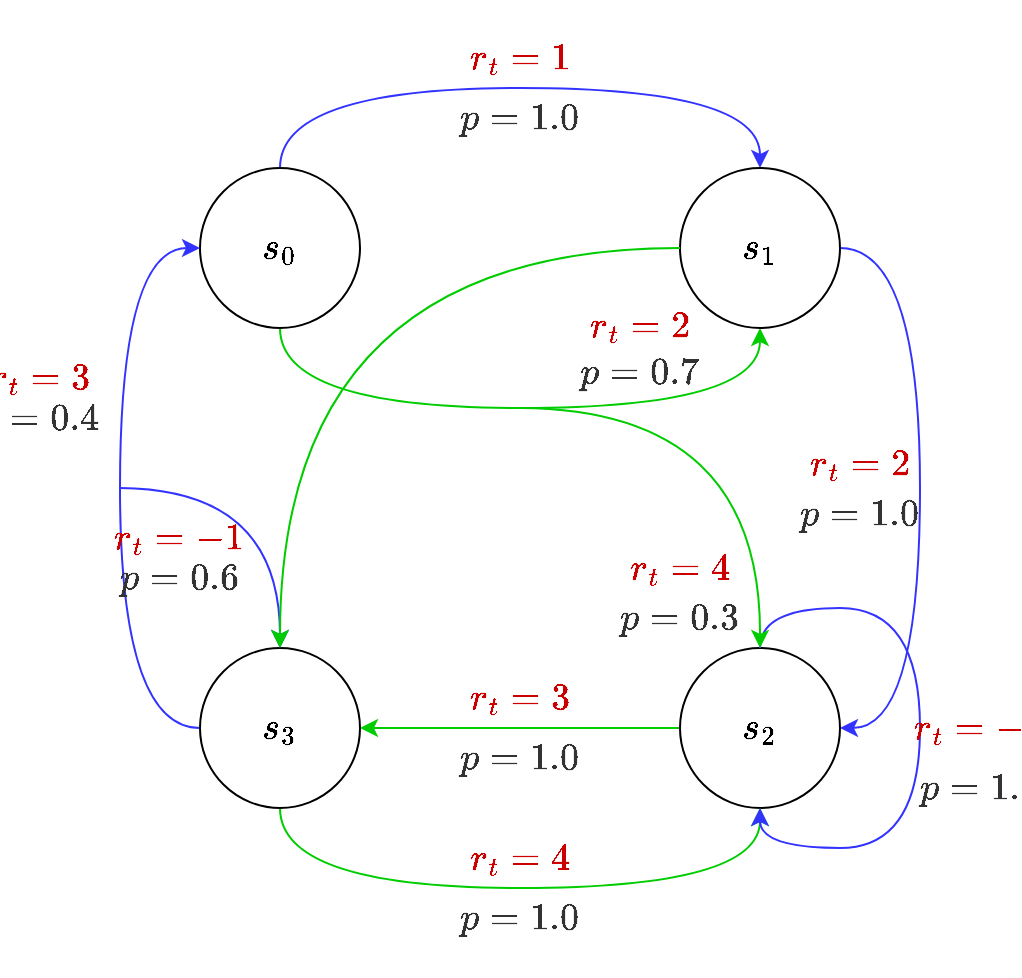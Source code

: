 <mxfile version="10.6.7" type="device"><diagram id="HSeTKRgi9B1MOaEuJwo-" name="Page-1"><mxGraphModel dx="918" dy="6578" grid="1" gridSize="10" guides="1" tooltips="1" connect="1" arrows="1" fold="1" page="1" pageScale="1" pageWidth="1200" pageHeight="6000" math="1" shadow="0"><root><mxCell id="0"/><mxCell id="1" parent="0"/><mxCell id="5TrVRTxbu1pX_u_RHuh5-13" style="edgeStyle=orthogonalEdgeStyle;rounded=0;orthogonalLoop=1;jettySize=auto;html=1;exitX=0.5;exitY=0;exitDx=0;exitDy=0;entryX=0.5;entryY=0;entryDx=0;entryDy=0;fontSize=16;curved=1;strokeColor=#3333FF;" edge="1" parent="1" source="5TrVRTxbu1pX_u_RHuh5-1" target="5TrVRTxbu1pX_u_RHuh5-2"><mxGeometry relative="1" as="geometry"><Array as="points"><mxPoint x="160"/><mxPoint x="400"/></Array></mxGeometry></mxCell><mxCell id="5TrVRTxbu1pX_u_RHuh5-14" style="edgeStyle=orthogonalEdgeStyle;curved=1;rounded=0;orthogonalLoop=1;jettySize=auto;html=1;entryX=0.5;entryY=1;entryDx=0;entryDy=0;fontSize=16;exitX=0.5;exitY=1;exitDx=0;exitDy=0;strokeColor=#00CC00;" edge="1" parent="1" source="5TrVRTxbu1pX_u_RHuh5-1" target="5TrVRTxbu1pX_u_RHuh5-2"><mxGeometry relative="1" as="geometry"><Array as="points"><mxPoint x="160" y="160"/><mxPoint x="400" y="160"/></Array></mxGeometry></mxCell><mxCell id="5TrVRTxbu1pX_u_RHuh5-1" value="$$s_0$$" style="ellipse;whiteSpace=wrap;html=1;aspect=fixed;fontSize=16;" vertex="1" parent="1"><mxGeometry x="120" y="40" width="80" height="80" as="geometry"/></mxCell><mxCell id="5TrVRTxbu1pX_u_RHuh5-16" style="edgeStyle=orthogonalEdgeStyle;curved=1;rounded=0;orthogonalLoop=1;jettySize=auto;html=1;entryX=1;entryY=0.5;entryDx=0;entryDy=0;fontSize=16;exitX=1;exitY=0.5;exitDx=0;exitDy=0;strokeColor=#3333FF;" edge="1" parent="1" source="5TrVRTxbu1pX_u_RHuh5-2" target="5TrVRTxbu1pX_u_RHuh5-3"><mxGeometry relative="1" as="geometry"><Array as="points"><mxPoint x="480" y="80"/><mxPoint x="480" y="320"/></Array></mxGeometry></mxCell><mxCell id="5TrVRTxbu1pX_u_RHuh5-2" value="$$s_1$$" style="ellipse;whiteSpace=wrap;html=1;aspect=fixed;fontSize=16;" vertex="1" parent="1"><mxGeometry x="360" y="40" width="80" height="80" as="geometry"/></mxCell><mxCell id="5TrVRTxbu1pX_u_RHuh5-25" style="edgeStyle=orthogonalEdgeStyle;curved=1;rounded=0;orthogonalLoop=1;jettySize=auto;html=1;exitX=0;exitY=0.5;exitDx=0;exitDy=0;entryX=1;entryY=0.5;entryDx=0;entryDy=0;fontSize=16;strokeColor=#00CC00;" edge="1" parent="1" source="5TrVRTxbu1pX_u_RHuh5-3" target="5TrVRTxbu1pX_u_RHuh5-4"><mxGeometry relative="1" as="geometry"/></mxCell><mxCell id="5TrVRTxbu1pX_u_RHuh5-3" value="$$s_2$$" style="ellipse;whiteSpace=wrap;html=1;aspect=fixed;fontSize=16;" vertex="1" parent="1"><mxGeometry x="360" y="280" width="80" height="80" as="geometry"/></mxCell><mxCell id="5TrVRTxbu1pX_u_RHuh5-26" style="edgeStyle=orthogonalEdgeStyle;curved=1;rounded=0;orthogonalLoop=1;jettySize=auto;html=1;exitX=0;exitY=0.5;exitDx=0;exitDy=0;entryX=0;entryY=0.5;entryDx=0;entryDy=0;fontSize=16;strokeColor=#3333FF;" edge="1" parent="1" source="5TrVRTxbu1pX_u_RHuh5-4" target="5TrVRTxbu1pX_u_RHuh5-1"><mxGeometry relative="1" as="geometry"><Array as="points"><mxPoint x="80" y="320"/><mxPoint x="80" y="80"/></Array></mxGeometry></mxCell><mxCell id="5TrVRTxbu1pX_u_RHuh5-28" style="edgeStyle=orthogonalEdgeStyle;curved=1;rounded=0;orthogonalLoop=1;jettySize=auto;html=1;entryX=0.5;entryY=1;entryDx=0;entryDy=0;fontSize=16;exitX=0.5;exitY=1;exitDx=0;exitDy=0;strokeColor=#00CC00;" edge="1" parent="1" source="5TrVRTxbu1pX_u_RHuh5-4" target="5TrVRTxbu1pX_u_RHuh5-3"><mxGeometry relative="1" as="geometry"><Array as="points"><mxPoint x="160" y="400"/><mxPoint x="400" y="400"/></Array></mxGeometry></mxCell><mxCell id="5TrVRTxbu1pX_u_RHuh5-4" value="$$s_3$$" style="ellipse;whiteSpace=wrap;html=1;aspect=fixed;fontSize=16;" vertex="1" parent="1"><mxGeometry x="120" y="280" width="80" height="80" as="geometry"/></mxCell><mxCell id="5TrVRTxbu1pX_u_RHuh5-24" style="edgeStyle=orthogonalEdgeStyle;curved=1;rounded=0;orthogonalLoop=1;jettySize=auto;html=1;exitX=0.5;exitY=0;exitDx=0;exitDy=0;entryX=0.5;entryY=1;entryDx=0;entryDy=0;fontSize=16;strokeColor=#3333FF;" edge="1" parent="1" source="5TrVRTxbu1pX_u_RHuh5-3" target="5TrVRTxbu1pX_u_RHuh5-3"><mxGeometry relative="1" as="geometry"><Array as="points"><mxPoint x="400" y="260"/><mxPoint x="480" y="260"/><mxPoint x="480" y="380"/><mxPoint x="400" y="380"/></Array></mxGeometry></mxCell><mxCell id="5TrVRTxbu1pX_u_RHuh5-29" value="" style="endArrow=classic;html=1;strokeColor=#00CC00;fontSize=16;edgeStyle=orthogonalEdgeStyle;curved=1;" edge="1" parent="1"><mxGeometry width="50" height="50" relative="1" as="geometry"><mxPoint x="280" y="160" as="sourcePoint"/><mxPoint x="400" y="280" as="targetPoint"/></mxGeometry></mxCell><mxCell id="5TrVRTxbu1pX_u_RHuh5-30" value="" style="endArrow=classic;html=1;strokeColor=#3333FF;fontSize=16;entryX=0.5;entryY=0;entryDx=0;entryDy=0;edgeStyle=orthogonalEdgeStyle;curved=1;" edge="1" parent="1" target="5TrVRTxbu1pX_u_RHuh5-4"><mxGeometry width="50" height="50" relative="1" as="geometry"><mxPoint x="80" y="200" as="sourcePoint"/><mxPoint x="130" y="420" as="targetPoint"/></mxGeometry></mxCell><mxCell id="5TrVRTxbu1pX_u_RHuh5-19" style="edgeStyle=orthogonalEdgeStyle;curved=1;rounded=0;orthogonalLoop=1;jettySize=auto;html=1;exitX=0;exitY=0.5;exitDx=0;exitDy=0;entryX=0.5;entryY=0;entryDx=0;entryDy=0;fontSize=16;strokeColor=#00CC00;" edge="1" parent="1" source="5TrVRTxbu1pX_u_RHuh5-2" target="5TrVRTxbu1pX_u_RHuh5-4"><mxGeometry relative="1" as="geometry"/></mxCell><mxCell id="5TrVRTxbu1pX_u_RHuh5-36" value="&lt;font style=&quot;font-size: 16px;&quot; color=&quot;#CC0000&quot;&gt;$$r_t = 3$$&lt;/font&gt;" style="text;html=1;strokeColor=none;fillColor=none;align=center;verticalAlign=middle;whiteSpace=wrap;rounded=0;fontSize=16;" vertex="1" parent="1"><mxGeometry x="20" y="130" width="40" height="30" as="geometry"/></mxCell><mxCell id="5TrVRTxbu1pX_u_RHuh5-45" value="&lt;font style=&quot;font-size: 16px;&quot; color=&quot;#CC0000&quot;&gt;$$r_t = -1$$&lt;/font&gt;" style="text;html=1;strokeColor=none;fillColor=none;align=center;verticalAlign=middle;whiteSpace=wrap;rounded=0;fontSize=16;" vertex="1" parent="1"><mxGeometry x="90" y="210" width="40" height="30" as="geometry"/></mxCell><mxCell id="5TrVRTxbu1pX_u_RHuh5-46" value="&lt;font style=&quot;font-size: 16px;&quot; color=&quot;#CC0000&quot;&gt;$$r_t = 1$$&lt;/font&gt;" style="text;html=1;strokeColor=none;fillColor=none;align=center;verticalAlign=middle;whiteSpace=wrap;rounded=0;fontSize=16;" vertex="1" parent="1"><mxGeometry x="260" y="-30" width="40" height="30" as="geometry"/></mxCell><mxCell id="5TrVRTxbu1pX_u_RHuh5-47" value="&lt;font style=&quot;font-size: 16px;&quot; color=&quot;#CC0000&quot;&gt;$$r_t = 2$$&lt;/font&gt;" style="text;html=1;strokeColor=none;fillColor=none;align=center;verticalAlign=middle;whiteSpace=wrap;rounded=0;fontSize=16;" vertex="1" parent="1"><mxGeometry x="320" y="104" width="40" height="30" as="geometry"/></mxCell><mxCell id="5TrVRTxbu1pX_u_RHuh5-48" value="&lt;font style=&quot;font-size: 16px;&quot; color=&quot;#CC0000&quot;&gt;$$r_t = 4$$&lt;/font&gt;" style="text;html=1;strokeColor=none;fillColor=none;align=center;verticalAlign=middle;whiteSpace=wrap;rounded=0;fontSize=16;" vertex="1" parent="1"><mxGeometry x="340" y="225" width="40" height="30" as="geometry"/></mxCell><mxCell id="5TrVRTxbu1pX_u_RHuh5-49" value="&lt;font style=&quot;font-size: 16px;&quot; color=&quot;#CC0000&quot;&gt;$$r_t = 2$$&lt;/font&gt;" style="text;html=1;strokeColor=none;fillColor=none;align=center;verticalAlign=middle;whiteSpace=wrap;rounded=0;fontSize=16;" vertex="1" parent="1"><mxGeometry x="430" y="172.5" width="40" height="30" as="geometry"/></mxCell><mxCell id="5TrVRTxbu1pX_u_RHuh5-50" value="&lt;font style=&quot;font-size: 16px;&quot; color=&quot;#CC0000&quot;&gt;$$r_t = -1$$&lt;/font&gt;" style="text;html=1;strokeColor=none;fillColor=none;align=center;verticalAlign=middle;whiteSpace=wrap;rounded=0;fontSize=16;" vertex="1" parent="1"><mxGeometry x="490" y="305" width="40" height="30" as="geometry"/></mxCell><mxCell id="5TrVRTxbu1pX_u_RHuh5-51" value="&lt;font style=&quot;font-size: 16px;&quot; color=&quot;#CC0000&quot;&gt;$$r_t = 3$$&lt;/font&gt;" style="text;html=1;strokeColor=none;fillColor=none;align=center;verticalAlign=middle;whiteSpace=wrap;rounded=0;fontSize=16;" vertex="1" parent="1"><mxGeometry x="260" y="290" width="40" height="30" as="geometry"/></mxCell><mxCell id="5TrVRTxbu1pX_u_RHuh5-52" value="&lt;font style=&quot;font-size: 16px;&quot; color=&quot;#CC0000&quot;&gt;$$r_t = 4$$&lt;/font&gt;" style="text;html=1;strokeColor=none;fillColor=none;align=center;verticalAlign=middle;whiteSpace=wrap;rounded=0;fontSize=16;" vertex="1" parent="1"><mxGeometry x="260" y="370" width="40" height="30" as="geometry"/></mxCell><mxCell id="5TrVRTxbu1pX_u_RHuh5-54" value="&lt;font style=&quot;font-size: 16px;&quot; color=&quot;#333333&quot;&gt;$$p = 0.4$$&lt;/font&gt;" style="text;html=1;strokeColor=none;fillColor=none;align=center;verticalAlign=middle;whiteSpace=wrap;rounded=0;fontSize=16;" vertex="1" parent="1"><mxGeometry x="20" y="150" width="40" height="30" as="geometry"/></mxCell><mxCell id="5TrVRTxbu1pX_u_RHuh5-55" value="&lt;font style=&quot;font-size: 16px;&quot; color=&quot;#333333&quot;&gt;$$p = 0.6$$&lt;/font&gt;" style="text;html=1;strokeColor=none;fillColor=none;align=center;verticalAlign=middle;whiteSpace=wrap;rounded=0;fontSize=16;" vertex="1" parent="1"><mxGeometry x="90" y="230" width="40" height="30" as="geometry"/></mxCell><mxCell id="5TrVRTxbu1pX_u_RHuh5-59" value="&lt;font style=&quot;font-size: 16px;&quot; color=&quot;#333333&quot;&gt;$$p = 1.0$$&lt;/font&gt;" style="text;html=1;strokeColor=none;fillColor=none;align=center;verticalAlign=middle;whiteSpace=wrap;rounded=0;fontSize=16;" vertex="1" parent="1"><mxGeometry x="260" width="40" height="30" as="geometry"/></mxCell><mxCell id="5TrVRTxbu1pX_u_RHuh5-60" value="&lt;font style=&quot;font-size: 16px;&quot; color=&quot;#333333&quot;&gt;$$p = 1.0$$&lt;/font&gt;" style="text;html=1;strokeColor=none;fillColor=none;align=center;verticalAlign=middle;whiteSpace=wrap;rounded=0;fontSize=16;" vertex="1" parent="1"><mxGeometry x="430" y="197.5" width="40" height="30" as="geometry"/></mxCell><mxCell id="5TrVRTxbu1pX_u_RHuh5-61" value="&lt;font style=&quot;font-size: 16px;&quot; color=&quot;#333333&quot;&gt;$$p = 1.0$$&lt;/font&gt;" style="text;html=1;strokeColor=none;fillColor=none;align=center;verticalAlign=middle;whiteSpace=wrap;rounded=0;fontSize=16;" vertex="1" parent="1"><mxGeometry x="490" y="335" width="40" height="30" as="geometry"/></mxCell><mxCell id="5TrVRTxbu1pX_u_RHuh5-62" value="&lt;font style=&quot;font-size: 16px;&quot; color=&quot;#333333&quot;&gt;$$p = 1.0$$&lt;/font&gt;" style="text;html=1;strokeColor=none;fillColor=none;align=center;verticalAlign=middle;whiteSpace=wrap;rounded=0;fontSize=16;" vertex="1" parent="1"><mxGeometry x="260" y="320" width="40" height="30" as="geometry"/></mxCell><mxCell id="5TrVRTxbu1pX_u_RHuh5-63" value="&lt;font style=&quot;font-size: 16px;&quot; color=&quot;#333333&quot;&gt;$$p = 1.0$$&lt;/font&gt;" style="text;html=1;strokeColor=none;fillColor=none;align=center;verticalAlign=middle;whiteSpace=wrap;rounded=0;fontSize=16;" vertex="1" parent="1"><mxGeometry x="260" y="400" width="40" height="30" as="geometry"/></mxCell><mxCell id="5TrVRTxbu1pX_u_RHuh5-64" value="&lt;font style=&quot;font-size: 16px;&quot; color=&quot;#333333&quot;&gt;$$p = 0.7$$&lt;/font&gt;" style="text;html=1;strokeColor=none;fillColor=none;align=center;verticalAlign=middle;whiteSpace=wrap;rounded=0;fontSize=16;" vertex="1" parent="1"><mxGeometry x="320" y="126.5" width="40" height="30" as="geometry"/></mxCell><mxCell id="5TrVRTxbu1pX_u_RHuh5-65" value="&lt;font style=&quot;font-size: 16px;&quot; color=&quot;#333333&quot;&gt;$$p = 0.3$$&lt;/font&gt;" style="text;html=1;strokeColor=none;fillColor=none;align=center;verticalAlign=middle;whiteSpace=wrap;rounded=0;fontSize=16;" vertex="1" parent="1"><mxGeometry x="340" y="250" width="40" height="30" as="geometry"/></mxCell></root></mxGraphModel></diagram></mxfile>